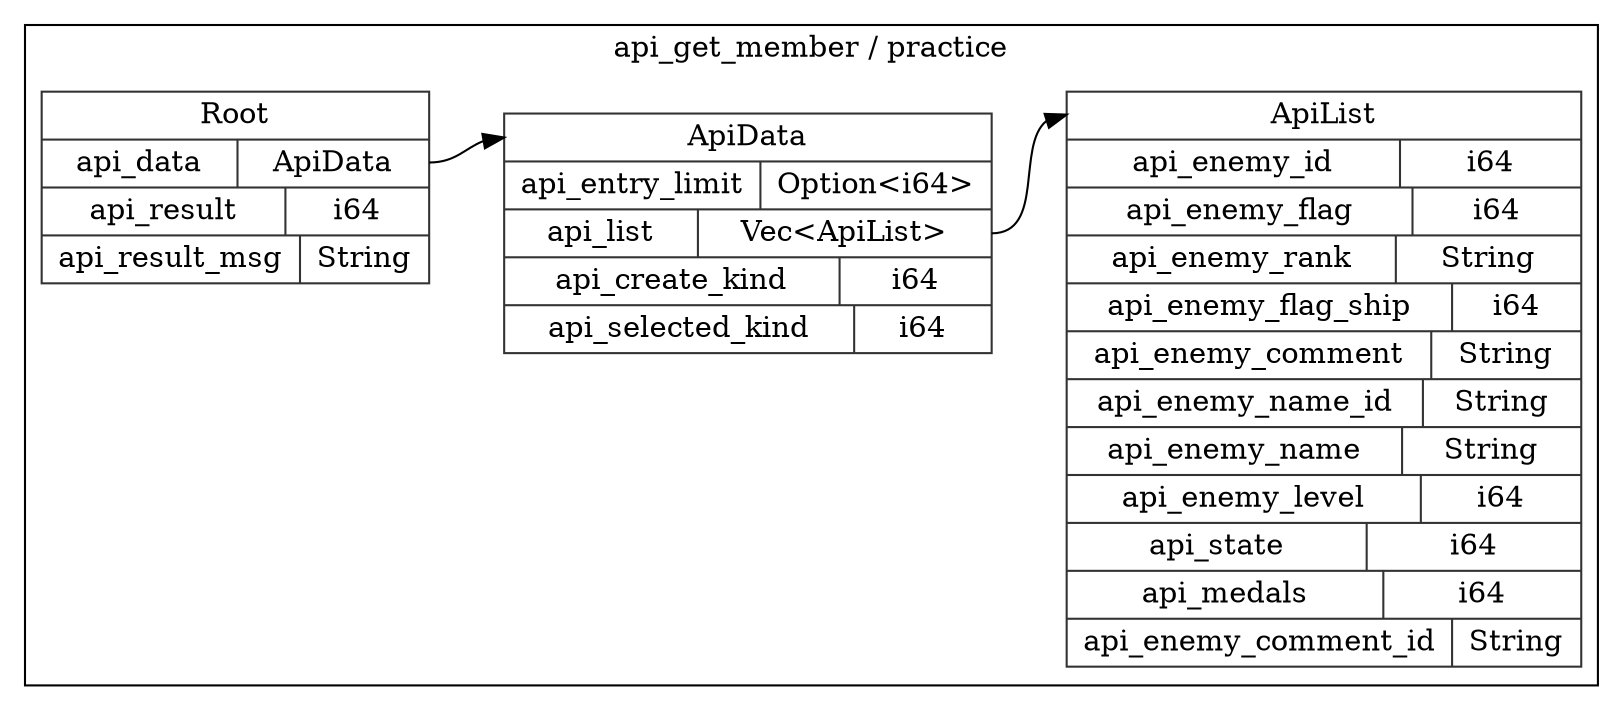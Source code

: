 digraph {
  rankdir=LR;
  subgraph cluster_0 {
    label="api_get_member / practice";
    node [style="filled", color=white, style="solid", color=gray20];
    api_get_member__practice__ApiList [label="<ApiList> ApiList  | { api_enemy_id | <api_enemy_id> i64 } | { api_enemy_flag | <api_enemy_flag> i64 } | { api_enemy_rank | <api_enemy_rank> String } | { api_enemy_flag_ship | <api_enemy_flag_ship> i64 } | { api_enemy_comment | <api_enemy_comment> String } | { api_enemy_name_id | <api_enemy_name_id> String } | { api_enemy_name | <api_enemy_name> String } | { api_enemy_level | <api_enemy_level> i64 } | { api_state | <api_state> i64 } | { api_medals | <api_medals> i64 } | { api_enemy_comment_id | <api_enemy_comment_id> String }", shape=record];
    api_get_member__practice__Root [label="<Root> Root  | { api_data | <api_data> ApiData } | { api_result | <api_result> i64 } | { api_result_msg | <api_result_msg> String }", shape=record];
    api_get_member__practice__ApiData;
    api_get_member__practice__Root:api_data:e -> api_get_member__practice__ApiData:ApiData:w;
    api_get_member__practice__ApiData [label="<ApiData> ApiData  | { api_entry_limit | <api_entry_limit> Option\<i64\> } | { api_list | <api_list> Vec\<ApiList\> } | { api_create_kind | <api_create_kind> i64 } | { api_selected_kind | <api_selected_kind> i64 }", shape=record];
    api_get_member__practice__ApiData:api_list:e -> api_get_member__practice__ApiList:ApiList:w;
  }
}
